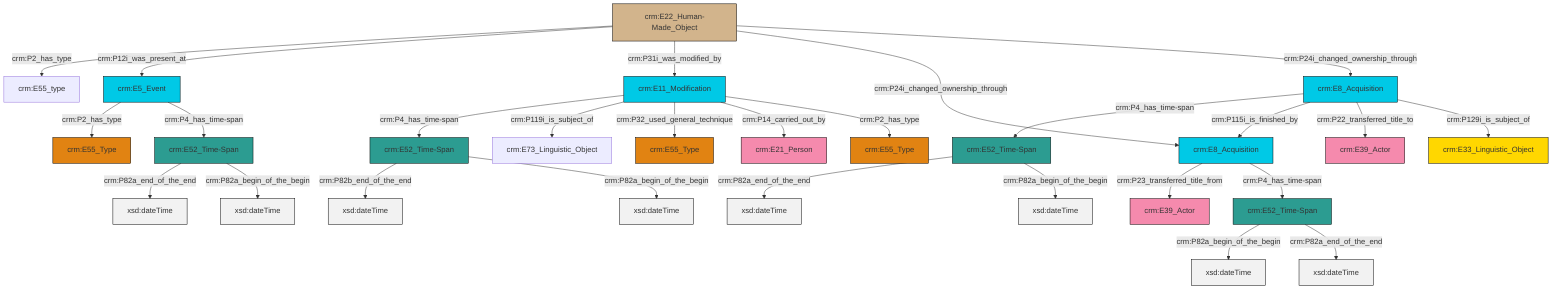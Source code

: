 graph TD
classDef Literal fill:#f2f2f2,stroke:#000000;
classDef CRM_Entity fill:#FFFFFF,stroke:#000000;
classDef Temporal_Entity fill:#00C9E6, stroke:#000000;
classDef Type fill:#E18312, stroke:#000000;
classDef Time-Span fill:#2C9C91, stroke:#000000;
classDef Appellation fill:#FFEB7F, stroke:#000000;
classDef Place fill:#008836, stroke:#000000;
classDef Persistent_Item fill:#B266B2, stroke:#000000;
classDef Conceptual_Object fill:#FFD700, stroke:#000000;
classDef Physical_Thing fill:#D2B48C, stroke:#000000;
classDef Actor fill:#f58aad, stroke:#000000;
classDef PC_Classes fill:#4ce600, stroke:#000000;
classDef Multi fill:#cccccc,stroke:#000000;

4["crm:E11_Modification"]:::Temporal_Entity -->|crm:P4_has_time-span| 0["crm:E52_Time-Span"]:::Time-Span
5["crm:E52_Time-Span"]:::Time-Span -->|crm:P82a_end_of_the_end| 6[xsd:dateTime]:::Literal
0["crm:E52_Time-Span"]:::Time-Span -->|crm:P82b_end_of_the_end| 7[xsd:dateTime]:::Literal
5["crm:E52_Time-Span"]:::Time-Span -->|crm:P82a_begin_of_the_begin| 10[xsd:dateTime]:::Literal
13["crm:E8_Acquisition"]:::Temporal_Entity -->|crm:P4_has_time-span| 14["crm:E52_Time-Span"]:::Time-Span
4["crm:E11_Modification"]:::Temporal_Entity -->|crm:P119i_is_subject_of| 2["crm:E73_Linguistic_Object"]:::Default
13["crm:E8_Acquisition"]:::Temporal_Entity -->|crm:P115i_is_finished_by| 15["crm:E8_Acquisition"]:::Temporal_Entity
13["crm:E8_Acquisition"]:::Temporal_Entity -->|crm:P22_transferred_title_to| 20["crm:E39_Actor"]:::Actor
21["crm:E52_Time-Span"]:::Time-Span -->|crm:P82a_begin_of_the_begin| 27[xsd:dateTime]:::Literal
11["crm:E22_Human-Made_Object"]:::Physical_Thing -->|crm:P2_has_type| 16["crm:E55_type"]:::Default
14["crm:E52_Time-Span"]:::Time-Span -->|crm:P82a_end_of_the_end| 29[xsd:dateTime]:::Literal
13["crm:E8_Acquisition"]:::Temporal_Entity -->|crm:P129i_is_subject_of| 36["crm:E33_Linguistic_Object"]:::Conceptual_Object
32["crm:E5_Event"]:::Temporal_Entity -->|crm:P2_has_type| 30["crm:E55_Type"]:::Type
15["crm:E8_Acquisition"]:::Temporal_Entity -->|crm:P23_transferred_title_from| 18["crm:E39_Actor"]:::Actor
15["crm:E8_Acquisition"]:::Temporal_Entity -->|crm:P4_has_time-span| 21["crm:E52_Time-Span"]:::Time-Span
4["crm:E11_Modification"]:::Temporal_Entity -->|crm:P32_used_general_technique| 8["crm:E55_Type"]:::Type
11["crm:E22_Human-Made_Object"]:::Physical_Thing -->|crm:P12i_was_present_at| 32["crm:E5_Event"]:::Temporal_Entity
11["crm:E22_Human-Made_Object"]:::Physical_Thing -->|crm:P31i_was_modified_by| 4["crm:E11_Modification"]:::Temporal_Entity
14["crm:E52_Time-Span"]:::Time-Span -->|crm:P82a_begin_of_the_begin| 39[xsd:dateTime]:::Literal
11["crm:E22_Human-Made_Object"]:::Physical_Thing -->|crm:P24i_changed_ownership_through| 15["crm:E8_Acquisition"]:::Temporal_Entity
4["crm:E11_Modification"]:::Temporal_Entity -->|crm:P14_carried_out_by| 23["crm:E21_Person"]:::Actor
4["crm:E11_Modification"]:::Temporal_Entity -->|crm:P2_has_type| 34["crm:E55_Type"]:::Type
32["crm:E5_Event"]:::Temporal_Entity -->|crm:P4_has_time-span| 5["crm:E52_Time-Span"]:::Time-Span
21["crm:E52_Time-Span"]:::Time-Span -->|crm:P82a_end_of_the_end| 42[xsd:dateTime]:::Literal
0["crm:E52_Time-Span"]:::Time-Span -->|crm:P82a_begin_of_the_begin| 43[xsd:dateTime]:::Literal
11["crm:E22_Human-Made_Object"]:::Physical_Thing -->|crm:P24i_changed_ownership_through| 13["crm:E8_Acquisition"]:::Temporal_Entity